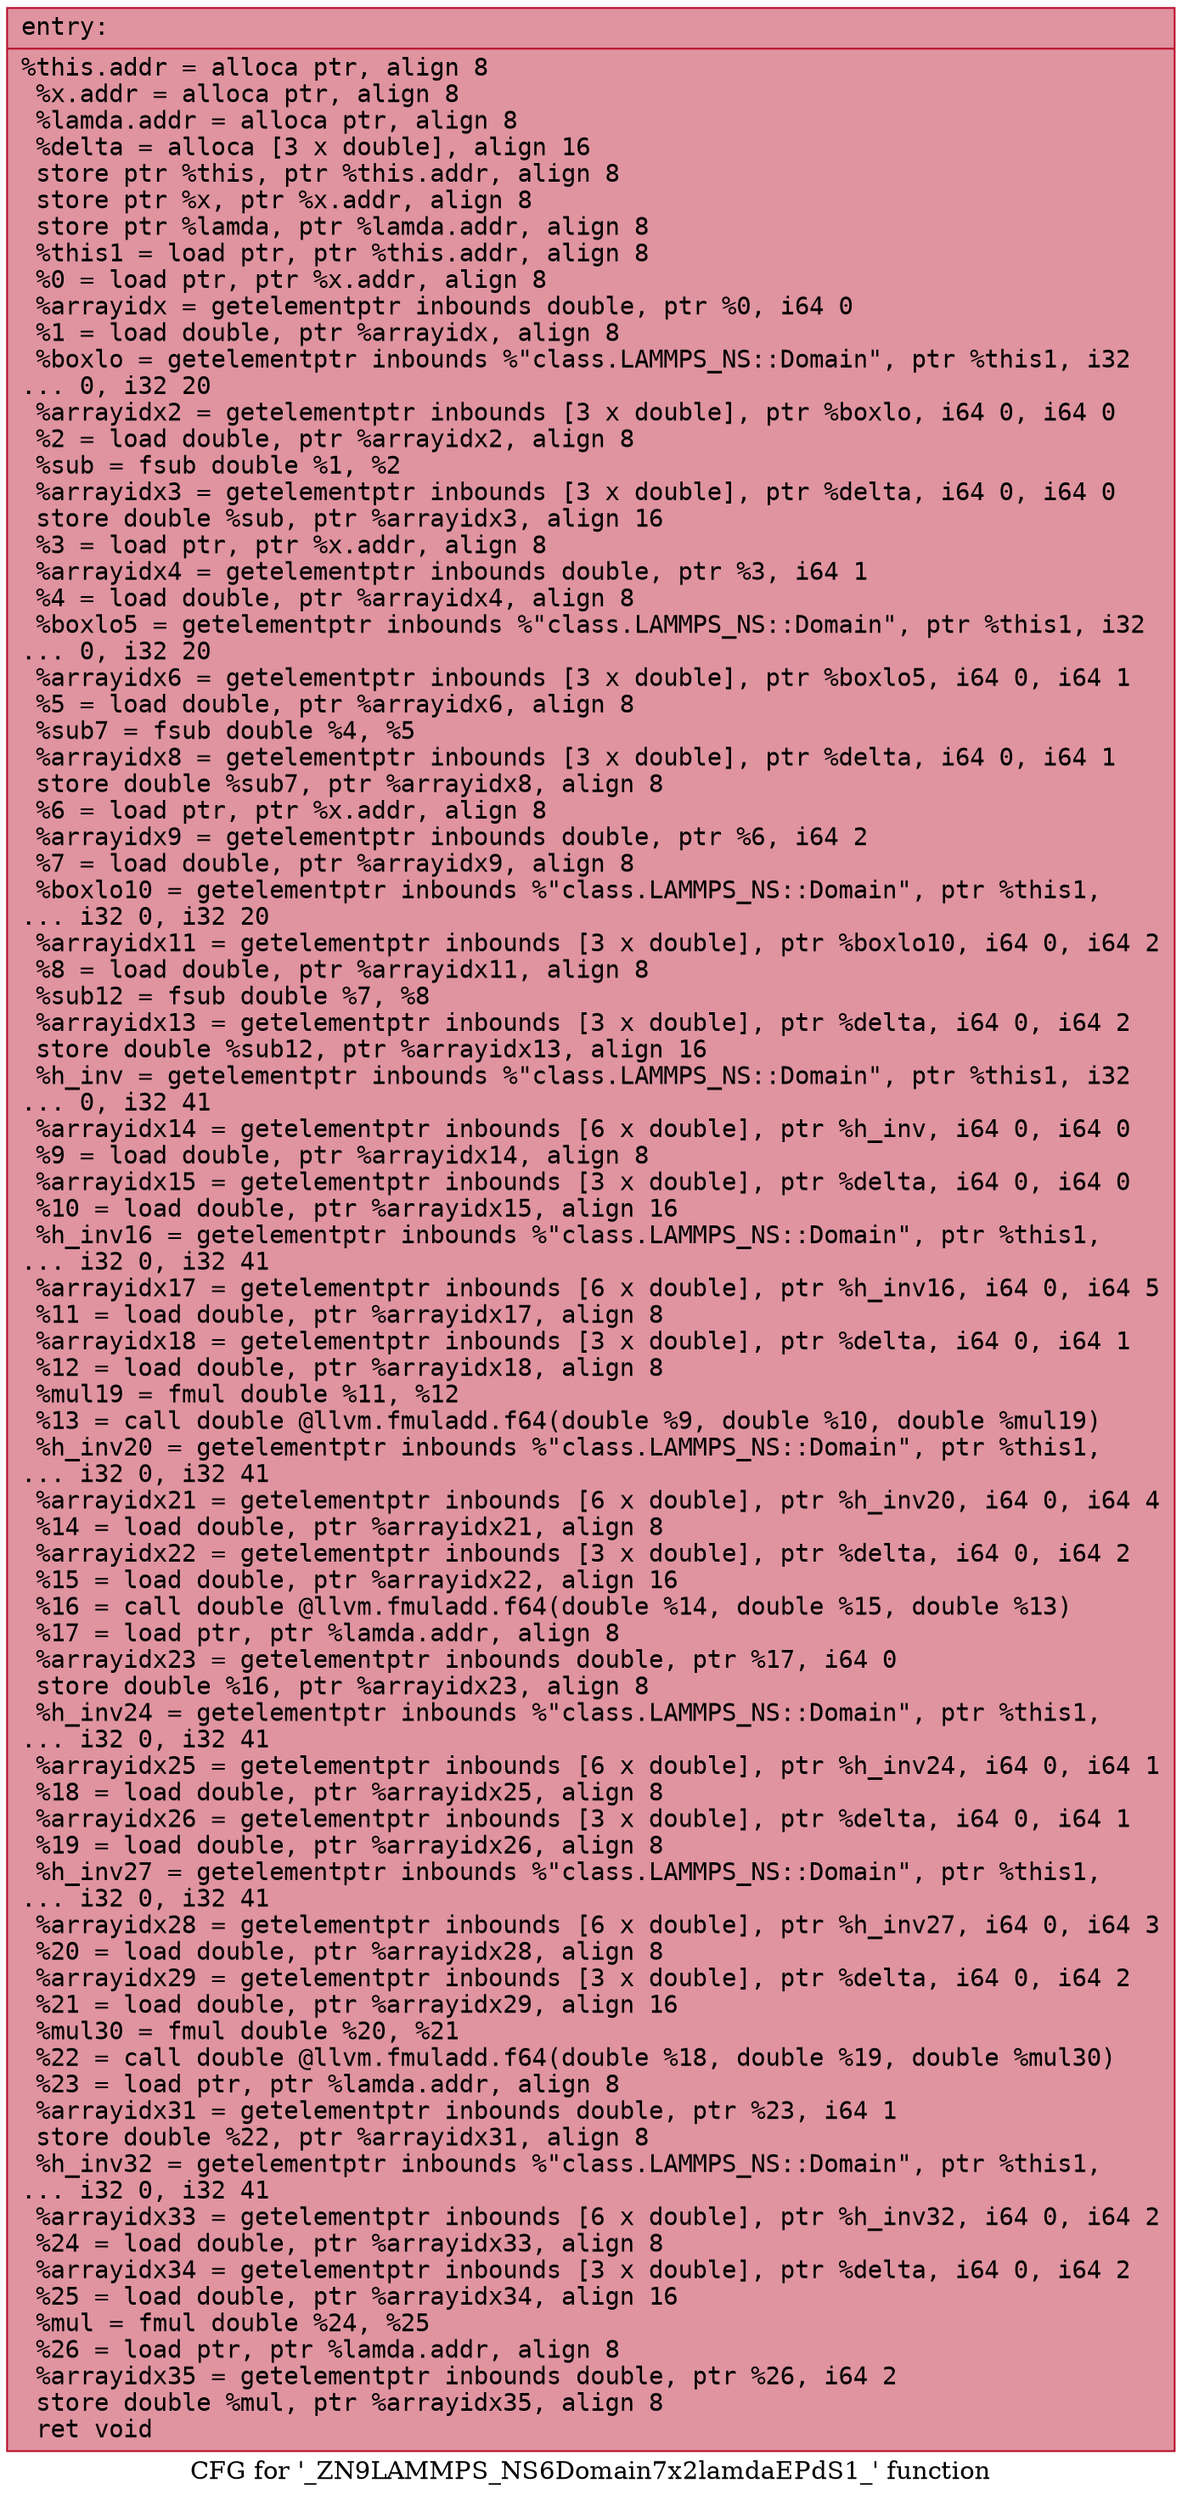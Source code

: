 digraph "CFG for '_ZN9LAMMPS_NS6Domain7x2lamdaEPdS1_' function" {
	label="CFG for '_ZN9LAMMPS_NS6Domain7x2lamdaEPdS1_' function";

	Node0x561837be0700 [shape=record,color="#b70d28ff", style=filled, fillcolor="#b70d2870" fontname="Courier",label="{entry:\l|  %this.addr = alloca ptr, align 8\l  %x.addr = alloca ptr, align 8\l  %lamda.addr = alloca ptr, align 8\l  %delta = alloca [3 x double], align 16\l  store ptr %this, ptr %this.addr, align 8\l  store ptr %x, ptr %x.addr, align 8\l  store ptr %lamda, ptr %lamda.addr, align 8\l  %this1 = load ptr, ptr %this.addr, align 8\l  %0 = load ptr, ptr %x.addr, align 8\l  %arrayidx = getelementptr inbounds double, ptr %0, i64 0\l  %1 = load double, ptr %arrayidx, align 8\l  %boxlo = getelementptr inbounds %\"class.LAMMPS_NS::Domain\", ptr %this1, i32\l... 0, i32 20\l  %arrayidx2 = getelementptr inbounds [3 x double], ptr %boxlo, i64 0, i64 0\l  %2 = load double, ptr %arrayidx2, align 8\l  %sub = fsub double %1, %2\l  %arrayidx3 = getelementptr inbounds [3 x double], ptr %delta, i64 0, i64 0\l  store double %sub, ptr %arrayidx3, align 16\l  %3 = load ptr, ptr %x.addr, align 8\l  %arrayidx4 = getelementptr inbounds double, ptr %3, i64 1\l  %4 = load double, ptr %arrayidx4, align 8\l  %boxlo5 = getelementptr inbounds %\"class.LAMMPS_NS::Domain\", ptr %this1, i32\l... 0, i32 20\l  %arrayidx6 = getelementptr inbounds [3 x double], ptr %boxlo5, i64 0, i64 1\l  %5 = load double, ptr %arrayidx6, align 8\l  %sub7 = fsub double %4, %5\l  %arrayidx8 = getelementptr inbounds [3 x double], ptr %delta, i64 0, i64 1\l  store double %sub7, ptr %arrayidx8, align 8\l  %6 = load ptr, ptr %x.addr, align 8\l  %arrayidx9 = getelementptr inbounds double, ptr %6, i64 2\l  %7 = load double, ptr %arrayidx9, align 8\l  %boxlo10 = getelementptr inbounds %\"class.LAMMPS_NS::Domain\", ptr %this1,\l... i32 0, i32 20\l  %arrayidx11 = getelementptr inbounds [3 x double], ptr %boxlo10, i64 0, i64 2\l  %8 = load double, ptr %arrayidx11, align 8\l  %sub12 = fsub double %7, %8\l  %arrayidx13 = getelementptr inbounds [3 x double], ptr %delta, i64 0, i64 2\l  store double %sub12, ptr %arrayidx13, align 16\l  %h_inv = getelementptr inbounds %\"class.LAMMPS_NS::Domain\", ptr %this1, i32\l... 0, i32 41\l  %arrayidx14 = getelementptr inbounds [6 x double], ptr %h_inv, i64 0, i64 0\l  %9 = load double, ptr %arrayidx14, align 8\l  %arrayidx15 = getelementptr inbounds [3 x double], ptr %delta, i64 0, i64 0\l  %10 = load double, ptr %arrayidx15, align 16\l  %h_inv16 = getelementptr inbounds %\"class.LAMMPS_NS::Domain\", ptr %this1,\l... i32 0, i32 41\l  %arrayidx17 = getelementptr inbounds [6 x double], ptr %h_inv16, i64 0, i64 5\l  %11 = load double, ptr %arrayidx17, align 8\l  %arrayidx18 = getelementptr inbounds [3 x double], ptr %delta, i64 0, i64 1\l  %12 = load double, ptr %arrayidx18, align 8\l  %mul19 = fmul double %11, %12\l  %13 = call double @llvm.fmuladd.f64(double %9, double %10, double %mul19)\l  %h_inv20 = getelementptr inbounds %\"class.LAMMPS_NS::Domain\", ptr %this1,\l... i32 0, i32 41\l  %arrayidx21 = getelementptr inbounds [6 x double], ptr %h_inv20, i64 0, i64 4\l  %14 = load double, ptr %arrayidx21, align 8\l  %arrayidx22 = getelementptr inbounds [3 x double], ptr %delta, i64 0, i64 2\l  %15 = load double, ptr %arrayidx22, align 16\l  %16 = call double @llvm.fmuladd.f64(double %14, double %15, double %13)\l  %17 = load ptr, ptr %lamda.addr, align 8\l  %arrayidx23 = getelementptr inbounds double, ptr %17, i64 0\l  store double %16, ptr %arrayidx23, align 8\l  %h_inv24 = getelementptr inbounds %\"class.LAMMPS_NS::Domain\", ptr %this1,\l... i32 0, i32 41\l  %arrayidx25 = getelementptr inbounds [6 x double], ptr %h_inv24, i64 0, i64 1\l  %18 = load double, ptr %arrayidx25, align 8\l  %arrayidx26 = getelementptr inbounds [3 x double], ptr %delta, i64 0, i64 1\l  %19 = load double, ptr %arrayidx26, align 8\l  %h_inv27 = getelementptr inbounds %\"class.LAMMPS_NS::Domain\", ptr %this1,\l... i32 0, i32 41\l  %arrayidx28 = getelementptr inbounds [6 x double], ptr %h_inv27, i64 0, i64 3\l  %20 = load double, ptr %arrayidx28, align 8\l  %arrayidx29 = getelementptr inbounds [3 x double], ptr %delta, i64 0, i64 2\l  %21 = load double, ptr %arrayidx29, align 16\l  %mul30 = fmul double %20, %21\l  %22 = call double @llvm.fmuladd.f64(double %18, double %19, double %mul30)\l  %23 = load ptr, ptr %lamda.addr, align 8\l  %arrayidx31 = getelementptr inbounds double, ptr %23, i64 1\l  store double %22, ptr %arrayidx31, align 8\l  %h_inv32 = getelementptr inbounds %\"class.LAMMPS_NS::Domain\", ptr %this1,\l... i32 0, i32 41\l  %arrayidx33 = getelementptr inbounds [6 x double], ptr %h_inv32, i64 0, i64 2\l  %24 = load double, ptr %arrayidx33, align 8\l  %arrayidx34 = getelementptr inbounds [3 x double], ptr %delta, i64 0, i64 2\l  %25 = load double, ptr %arrayidx34, align 16\l  %mul = fmul double %24, %25\l  %26 = load ptr, ptr %lamda.addr, align 8\l  %arrayidx35 = getelementptr inbounds double, ptr %26, i64 2\l  store double %mul, ptr %arrayidx35, align 8\l  ret void\l}"];
}
